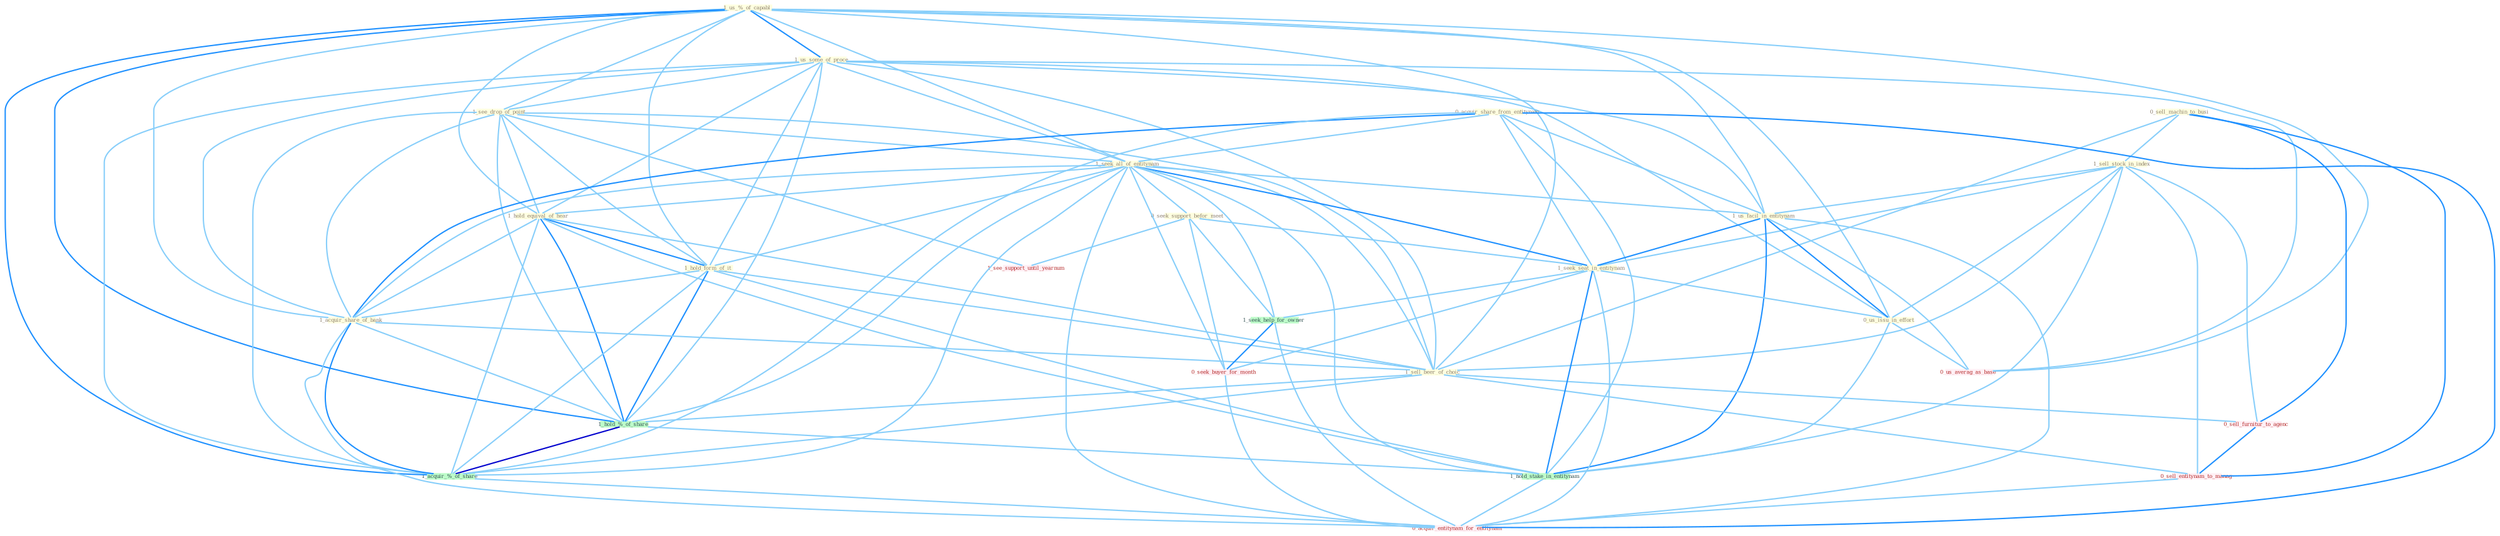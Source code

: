 Graph G{ 
    node
    [shape=polygon,style=filled,width=.5,height=.06,color="#BDFCC9",fixedsize=true,fontsize=4,
    fontcolor="#2f4f4f"];
    {node
    [color="#ffffe0", fontcolor="#8b7d6b"] "1_us_%_of_capabl " "1_us_some_of_proce " "0_sell_machin_to_busi " "1_see_drop_of_point " "0_acquir_share_from_entitynam " "1_seek_all_of_entitynam " "0_seek_support_befor_meet " "1_sell_stock_in_index " "1_hold_equival_of_hear " "1_hold_form_of_it " "1_acquir_share_of_bank " "1_us_facil_in_entitynam " "1_sell_beer_of_choic " "1_seek_seat_in_entitynam " "0_us_issu_in_effort "}
{node [color="#fff0f5", fontcolor="#b22222"] "0_seek_buyer_for_month " "1_see_support_until_yearnum " "0_sell_furnitur_to_agenc " "0_us_averag_as_base " "0_sell_entitynam_to_manag " "0_acquir_entitynam_for_entitynam "}
edge [color="#B0E2FF"];

	"1_us_%_of_capabl " -- "1_us_some_of_proce " [w="2", color="#1e90ff" , len=0.8];
	"1_us_%_of_capabl " -- "1_see_drop_of_point " [w="1", color="#87cefa" ];
	"1_us_%_of_capabl " -- "1_seek_all_of_entitynam " [w="1", color="#87cefa" ];
	"1_us_%_of_capabl " -- "1_hold_equival_of_hear " [w="1", color="#87cefa" ];
	"1_us_%_of_capabl " -- "1_hold_form_of_it " [w="1", color="#87cefa" ];
	"1_us_%_of_capabl " -- "1_acquir_share_of_bank " [w="1", color="#87cefa" ];
	"1_us_%_of_capabl " -- "1_us_facil_in_entitynam " [w="1", color="#87cefa" ];
	"1_us_%_of_capabl " -- "1_sell_beer_of_choic " [w="1", color="#87cefa" ];
	"1_us_%_of_capabl " -- "0_us_issu_in_effort " [w="1", color="#87cefa" ];
	"1_us_%_of_capabl " -- "1_hold_%_of_share " [w="2", color="#1e90ff" , len=0.8];
	"1_us_%_of_capabl " -- "1_acquir_%_of_share " [w="2", color="#1e90ff" , len=0.8];
	"1_us_%_of_capabl " -- "0_us_averag_as_base " [w="1", color="#87cefa" ];
	"1_us_some_of_proce " -- "1_see_drop_of_point " [w="1", color="#87cefa" ];
	"1_us_some_of_proce " -- "1_seek_all_of_entitynam " [w="1", color="#87cefa" ];
	"1_us_some_of_proce " -- "1_hold_equival_of_hear " [w="1", color="#87cefa" ];
	"1_us_some_of_proce " -- "1_hold_form_of_it " [w="1", color="#87cefa" ];
	"1_us_some_of_proce " -- "1_acquir_share_of_bank " [w="1", color="#87cefa" ];
	"1_us_some_of_proce " -- "1_us_facil_in_entitynam " [w="1", color="#87cefa" ];
	"1_us_some_of_proce " -- "1_sell_beer_of_choic " [w="1", color="#87cefa" ];
	"1_us_some_of_proce " -- "0_us_issu_in_effort " [w="1", color="#87cefa" ];
	"1_us_some_of_proce " -- "1_hold_%_of_share " [w="1", color="#87cefa" ];
	"1_us_some_of_proce " -- "1_acquir_%_of_share " [w="1", color="#87cefa" ];
	"1_us_some_of_proce " -- "0_us_averag_as_base " [w="1", color="#87cefa" ];
	"0_sell_machin_to_busi " -- "1_sell_stock_in_index " [w="1", color="#87cefa" ];
	"0_sell_machin_to_busi " -- "1_sell_beer_of_choic " [w="1", color="#87cefa" ];
	"0_sell_machin_to_busi " -- "0_sell_furnitur_to_agenc " [w="2", color="#1e90ff" , len=0.8];
	"0_sell_machin_to_busi " -- "0_sell_entitynam_to_manag " [w="2", color="#1e90ff" , len=0.8];
	"1_see_drop_of_point " -- "1_seek_all_of_entitynam " [w="1", color="#87cefa" ];
	"1_see_drop_of_point " -- "1_hold_equival_of_hear " [w="1", color="#87cefa" ];
	"1_see_drop_of_point " -- "1_hold_form_of_it " [w="1", color="#87cefa" ];
	"1_see_drop_of_point " -- "1_acquir_share_of_bank " [w="1", color="#87cefa" ];
	"1_see_drop_of_point " -- "1_sell_beer_of_choic " [w="1", color="#87cefa" ];
	"1_see_drop_of_point " -- "1_hold_%_of_share " [w="1", color="#87cefa" ];
	"1_see_drop_of_point " -- "1_acquir_%_of_share " [w="1", color="#87cefa" ];
	"1_see_drop_of_point " -- "1_see_support_until_yearnum " [w="1", color="#87cefa" ];
	"0_acquir_share_from_entitynam " -- "1_seek_all_of_entitynam " [w="1", color="#87cefa" ];
	"0_acquir_share_from_entitynam " -- "1_acquir_share_of_bank " [w="2", color="#1e90ff" , len=0.8];
	"0_acquir_share_from_entitynam " -- "1_us_facil_in_entitynam " [w="1", color="#87cefa" ];
	"0_acquir_share_from_entitynam " -- "1_seek_seat_in_entitynam " [w="1", color="#87cefa" ];
	"0_acquir_share_from_entitynam " -- "1_hold_stake_in_entitynam " [w="1", color="#87cefa" ];
	"0_acquir_share_from_entitynam " -- "1_acquir_%_of_share " [w="1", color="#87cefa" ];
	"0_acquir_share_from_entitynam " -- "0_acquir_entitynam_for_entitynam " [w="2", color="#1e90ff" , len=0.8];
	"1_seek_all_of_entitynam " -- "0_seek_support_befor_meet " [w="1", color="#87cefa" ];
	"1_seek_all_of_entitynam " -- "1_hold_equival_of_hear " [w="1", color="#87cefa" ];
	"1_seek_all_of_entitynam " -- "1_hold_form_of_it " [w="1", color="#87cefa" ];
	"1_seek_all_of_entitynam " -- "1_acquir_share_of_bank " [w="1", color="#87cefa" ];
	"1_seek_all_of_entitynam " -- "1_us_facil_in_entitynam " [w="1", color="#87cefa" ];
	"1_seek_all_of_entitynam " -- "1_sell_beer_of_choic " [w="1", color="#87cefa" ];
	"1_seek_all_of_entitynam " -- "1_seek_seat_in_entitynam " [w="2", color="#1e90ff" , len=0.8];
	"1_seek_all_of_entitynam " -- "1_hold_%_of_share " [w="1", color="#87cefa" ];
	"1_seek_all_of_entitynam " -- "1_hold_stake_in_entitynam " [w="1", color="#87cefa" ];
	"1_seek_all_of_entitynam " -- "1_seek_help_for_owner " [w="1", color="#87cefa" ];
	"1_seek_all_of_entitynam " -- "0_seek_buyer_for_month " [w="1", color="#87cefa" ];
	"1_seek_all_of_entitynam " -- "1_acquir_%_of_share " [w="1", color="#87cefa" ];
	"1_seek_all_of_entitynam " -- "0_acquir_entitynam_for_entitynam " [w="1", color="#87cefa" ];
	"0_seek_support_befor_meet " -- "1_seek_seat_in_entitynam " [w="1", color="#87cefa" ];
	"0_seek_support_befor_meet " -- "1_seek_help_for_owner " [w="1", color="#87cefa" ];
	"0_seek_support_befor_meet " -- "0_seek_buyer_for_month " [w="1", color="#87cefa" ];
	"0_seek_support_befor_meet " -- "1_see_support_until_yearnum " [w="1", color="#87cefa" ];
	"1_sell_stock_in_index " -- "1_us_facil_in_entitynam " [w="1", color="#87cefa" ];
	"1_sell_stock_in_index " -- "1_sell_beer_of_choic " [w="1", color="#87cefa" ];
	"1_sell_stock_in_index " -- "1_seek_seat_in_entitynam " [w="1", color="#87cefa" ];
	"1_sell_stock_in_index " -- "0_us_issu_in_effort " [w="1", color="#87cefa" ];
	"1_sell_stock_in_index " -- "1_hold_stake_in_entitynam " [w="1", color="#87cefa" ];
	"1_sell_stock_in_index " -- "0_sell_furnitur_to_agenc " [w="1", color="#87cefa" ];
	"1_sell_stock_in_index " -- "0_sell_entitynam_to_manag " [w="1", color="#87cefa" ];
	"1_hold_equival_of_hear " -- "1_hold_form_of_it " [w="2", color="#1e90ff" , len=0.8];
	"1_hold_equival_of_hear " -- "1_acquir_share_of_bank " [w="1", color="#87cefa" ];
	"1_hold_equival_of_hear " -- "1_sell_beer_of_choic " [w="1", color="#87cefa" ];
	"1_hold_equival_of_hear " -- "1_hold_%_of_share " [w="2", color="#1e90ff" , len=0.8];
	"1_hold_equival_of_hear " -- "1_hold_stake_in_entitynam " [w="1", color="#87cefa" ];
	"1_hold_equival_of_hear " -- "1_acquir_%_of_share " [w="1", color="#87cefa" ];
	"1_hold_form_of_it " -- "1_acquir_share_of_bank " [w="1", color="#87cefa" ];
	"1_hold_form_of_it " -- "1_sell_beer_of_choic " [w="1", color="#87cefa" ];
	"1_hold_form_of_it " -- "1_hold_%_of_share " [w="2", color="#1e90ff" , len=0.8];
	"1_hold_form_of_it " -- "1_hold_stake_in_entitynam " [w="1", color="#87cefa" ];
	"1_hold_form_of_it " -- "1_acquir_%_of_share " [w="1", color="#87cefa" ];
	"1_acquir_share_of_bank " -- "1_sell_beer_of_choic " [w="1", color="#87cefa" ];
	"1_acquir_share_of_bank " -- "1_hold_%_of_share " [w="1", color="#87cefa" ];
	"1_acquir_share_of_bank " -- "1_acquir_%_of_share " [w="2", color="#1e90ff" , len=0.8];
	"1_acquir_share_of_bank " -- "0_acquir_entitynam_for_entitynam " [w="1", color="#87cefa" ];
	"1_us_facil_in_entitynam " -- "1_seek_seat_in_entitynam " [w="2", color="#1e90ff" , len=0.8];
	"1_us_facil_in_entitynam " -- "0_us_issu_in_effort " [w="2", color="#1e90ff" , len=0.8];
	"1_us_facil_in_entitynam " -- "1_hold_stake_in_entitynam " [w="2", color="#1e90ff" , len=0.8];
	"1_us_facil_in_entitynam " -- "0_us_averag_as_base " [w="1", color="#87cefa" ];
	"1_us_facil_in_entitynam " -- "0_acquir_entitynam_for_entitynam " [w="1", color="#87cefa" ];
	"1_sell_beer_of_choic " -- "1_hold_%_of_share " [w="1", color="#87cefa" ];
	"1_sell_beer_of_choic " -- "1_acquir_%_of_share " [w="1", color="#87cefa" ];
	"1_sell_beer_of_choic " -- "0_sell_furnitur_to_agenc " [w="1", color="#87cefa" ];
	"1_sell_beer_of_choic " -- "0_sell_entitynam_to_manag " [w="1", color="#87cefa" ];
	"1_seek_seat_in_entitynam " -- "0_us_issu_in_effort " [w="1", color="#87cefa" ];
	"1_seek_seat_in_entitynam " -- "1_hold_stake_in_entitynam " [w="2", color="#1e90ff" , len=0.8];
	"1_seek_seat_in_entitynam " -- "1_seek_help_for_owner " [w="1", color="#87cefa" ];
	"1_seek_seat_in_entitynam " -- "0_seek_buyer_for_month " [w="1", color="#87cefa" ];
	"1_seek_seat_in_entitynam " -- "0_acquir_entitynam_for_entitynam " [w="1", color="#87cefa" ];
	"0_us_issu_in_effort " -- "1_hold_stake_in_entitynam " [w="1", color="#87cefa" ];
	"0_us_issu_in_effort " -- "0_us_averag_as_base " [w="1", color="#87cefa" ];
	"1_hold_%_of_share " -- "1_hold_stake_in_entitynam " [w="1", color="#87cefa" ];
	"1_hold_%_of_share " -- "1_acquir_%_of_share " [w="3", color="#0000cd" , len=0.6];
	"1_hold_stake_in_entitynam " -- "0_acquir_entitynam_for_entitynam " [w="1", color="#87cefa" ];
	"1_seek_help_for_owner " -- "0_seek_buyer_for_month " [w="2", color="#1e90ff" , len=0.8];
	"1_seek_help_for_owner " -- "0_acquir_entitynam_for_entitynam " [w="1", color="#87cefa" ];
	"0_seek_buyer_for_month " -- "0_acquir_entitynam_for_entitynam " [w="1", color="#87cefa" ];
	"1_acquir_%_of_share " -- "0_acquir_entitynam_for_entitynam " [w="1", color="#87cefa" ];
	"0_sell_furnitur_to_agenc " -- "0_sell_entitynam_to_manag " [w="2", color="#1e90ff" , len=0.8];
	"0_sell_entitynam_to_manag " -- "0_acquir_entitynam_for_entitynam " [w="1", color="#87cefa" ];
}